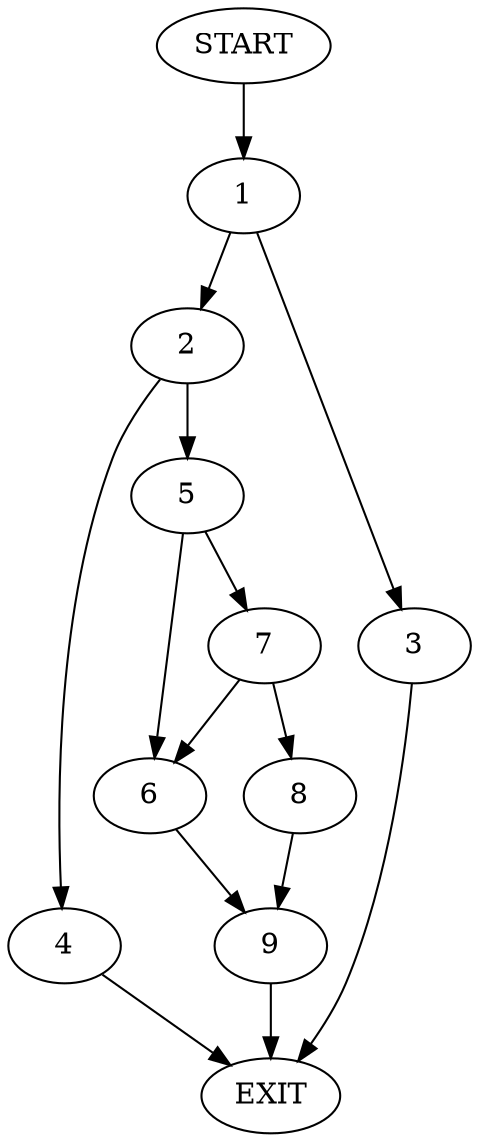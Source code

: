 digraph {
0 [label="START"]
10 [label="EXIT"]
0 -> 1
1 -> 2
1 -> 3
3 -> 10
2 -> 4
2 -> 5
5 -> 6
5 -> 7
4 -> 10
7 -> 8
7 -> 6
6 -> 9
8 -> 9
9 -> 10
}
